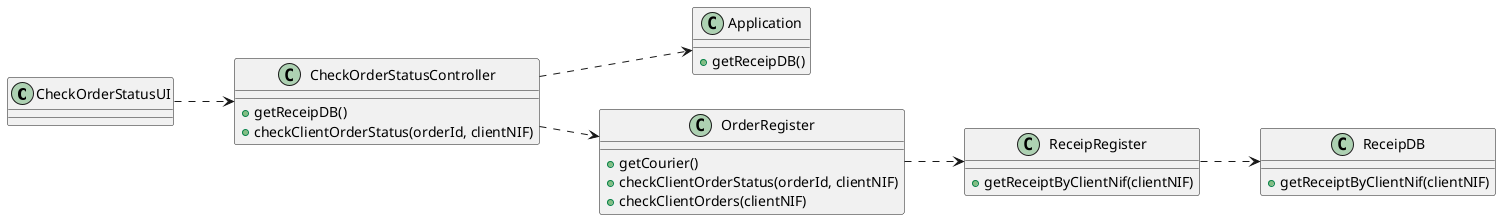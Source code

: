 @startuml

left to right direction

class CheckOrderStatusUI {
}

class CheckOrderStatusController {
+getReceipDB()
+checkClientOrderStatus(orderId, clientNIF)
}

class Application {
  +getReceipDB()
}

class OrderRegister {
    +getCourier()
    +checkClientOrderStatus(orderId, clientNIF)
    +checkClientOrders(clientNIF)
}



class ReceipRegister {
    +getReceiptByClientNif(clientNIF)

}

class ReceipDB {
    +getReceiptByClientNif(clientNIF)

}


CheckOrderStatusUI ..> CheckOrderStatusController
CheckOrderStatusController ..> OrderRegister
CheckOrderStatusController ..> Application
OrderRegister ..>ReceipRegister
ReceipRegister ..>ReceipDB


@enduml
